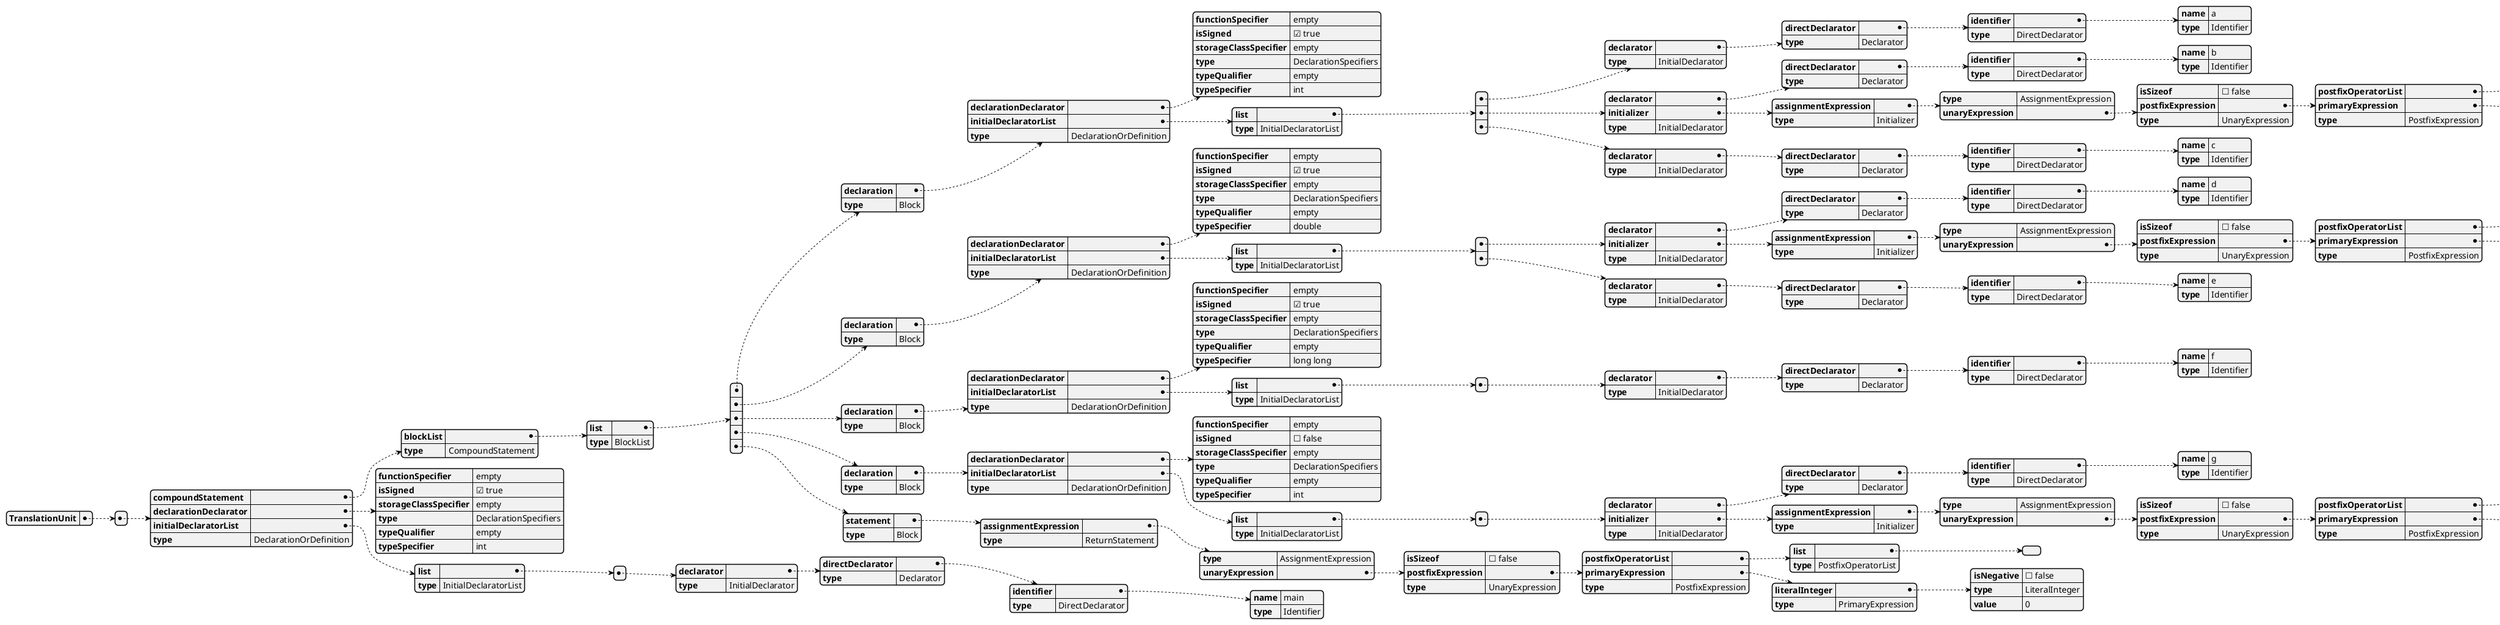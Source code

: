 @startjson
{"TranslationUnit":[{"compoundStatement":{"blockList":{"list":[{"declaration":{"declarationDeclarator":{"functionSpecifier":"empty","isSigned":true,"storageClassSpecifier":"empty","type":"DeclarationSpecifiers","typeQualifier":"empty","typeSpecifier":"int"},"initialDeclaratorList":{"list":[{"declarator":{"directDeclarator":{"identifier":{"name":"a","type":"Identifier"},"type":"DirectDeclarator"},"type":"Declarator"},"type":"InitialDeclarator"},{"declarator":{"directDeclarator":{"identifier":{"name":"b","type":"Identifier"},"type":"DirectDeclarator"},"type":"Declarator"},"initializer":{"assignmentExpression":{"type":"AssignmentExpression","unaryExpression":{"isSizeof":false,"postfixExpression":{"postfixOperatorList":{"list":[],"type":"PostfixOperatorList"},"primaryExpression":{"literalInteger":{"isNegative":false,"type":"LiteralInteger","value":"1"},"type":"PrimaryExpression"},"type":"PostfixExpression"},"type":"UnaryExpression"}},"type":"Initializer"},"type":"InitialDeclarator"},{"declarator":{"directDeclarator":{"identifier":{"name":"c","type":"Identifier"},"type":"DirectDeclarator"},"type":"Declarator"},"type":"InitialDeclarator"}],"type":"InitialDeclaratorList"},"type":"DeclarationOrDefinition"},"type":"Block"},{"declaration":{"declarationDeclarator":{"functionSpecifier":"empty","isSigned":true,"storageClassSpecifier":"empty","type":"DeclarationSpecifiers","typeQualifier":"empty","typeSpecifier":"double"},"initialDeclaratorList":{"list":[{"declarator":{"directDeclarator":{"identifier":{"name":"d","type":"Identifier"},"type":"DirectDeclarator"},"type":"Declarator"},"initializer":{"assignmentExpression":{"type":"AssignmentExpression","unaryExpression":{"isSizeof":false,"postfixExpression":{"postfixOperatorList":{"list":[],"type":"PostfixOperatorList"},"primaryExpression":{"literalFloat":{"isNegative":false,"type":"LiteralFloat","value":"3.21"},"type":"PrimaryExpression"},"type":"PostfixExpression"},"type":"UnaryExpression"}},"type":"Initializer"},"type":"InitialDeclarator"},{"declarator":{"directDeclarator":{"identifier":{"name":"e","type":"Identifier"},"type":"DirectDeclarator"},"type":"Declarator"},"type":"InitialDeclarator"}],"type":"InitialDeclaratorList"},"type":"DeclarationOrDefinition"},"type":"Block"},{"declaration":{"declarationDeclarator":{"functionSpecifier":"empty","isSigned":true,"storageClassSpecifier":"empty","type":"DeclarationSpecifiers","typeQualifier":"empty","typeSpecifier":"long long"},"initialDeclaratorList":{"list":[{"declarator":{"directDeclarator":{"identifier":{"name":"f","type":"Identifier"},"type":"DirectDeclarator"},"type":"Declarator"},"type":"InitialDeclarator"}],"type":"InitialDeclaratorList"},"type":"DeclarationOrDefinition"},"type":"Block"},{"declaration":{"declarationDeclarator":{"functionSpecifier":"empty","isSigned":false,"storageClassSpecifier":"empty","type":"DeclarationSpecifiers","typeQualifier":"empty","typeSpecifier":"int"},"initialDeclaratorList":{"list":[{"declarator":{"directDeclarator":{"identifier":{"name":"g","type":"Identifier"},"type":"DirectDeclarator"},"type":"Declarator"},"initializer":{"assignmentExpression":{"type":"AssignmentExpression","unaryExpression":{"isSizeof":false,"postfixExpression":{"postfixOperatorList":{"list":[],"type":"PostfixOperatorList"},"primaryExpression":{"literalInteger":{"isNegative":false,"type":"LiteralInteger","value":"2"},"type":"PrimaryExpression"},"type":"PostfixExpression"},"type":"UnaryExpression"}},"type":"Initializer"},"type":"InitialDeclarator"}],"type":"InitialDeclaratorList"},"type":"DeclarationOrDefinition"},"type":"Block"},{"statement":{"assignmentExpression":{"type":"AssignmentExpression","unaryExpression":{"isSizeof":false,"postfixExpression":{"postfixOperatorList":{"list":[],"type":"PostfixOperatorList"},"primaryExpression":{"literalInteger":{"isNegative":false,"type":"LiteralInteger","value":"0"},"type":"PrimaryExpression"},"type":"PostfixExpression"},"type":"UnaryExpression"}},"type":"ReturnStatement"},"type":"Block"}],"type":"BlockList"},"type":"CompoundStatement"},"declarationDeclarator":{"functionSpecifier":"empty","isSigned":true,"storageClassSpecifier":"empty","type":"DeclarationSpecifiers","typeQualifier":"empty","typeSpecifier":"int"},"initialDeclaratorList":{"list":[{"declarator":{"directDeclarator":{"identifier":{"name":"main","type":"Identifier"},"type":"DirectDeclarator"},"type":"Declarator"},"type":"InitialDeclarator"}],"type":"InitialDeclaratorList"},"type":"DeclarationOrDefinition"}]}
@endjson
